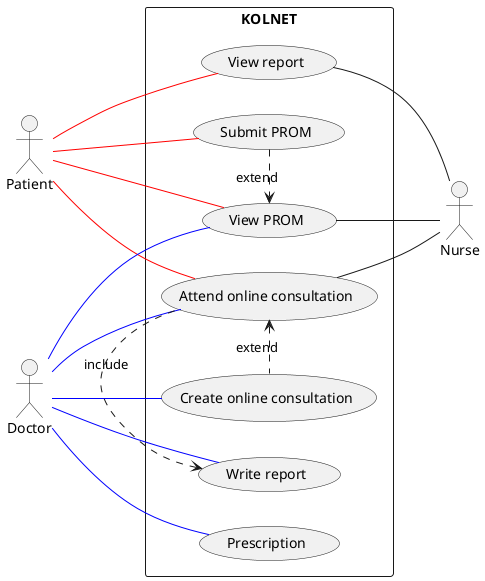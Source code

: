@startuml
left to right direction
:Patient: as pt
:Doctor: as dc
:Nurse: as nr

rectangle KOLNET {
(Prescription) as ps
(Create online consultation) as ca
(Attend online consultation) as aa
(View report) as VR
(Write report) as ER
(Submit PROM) as S.PROM
(View PROM) as V.PROM

pt - S.PROM #line:red
pt -- V.PROM #line:red
pt -- aa #line:red
pt -- VR #line:red
dc -- V.PROM #line:blue
dc -- ps #line:blue
dc -- ER #line:blue
dc -- ca #line:blue
dc -- aa #line:blue
V.PROM -- nr
VR -- nr
aa -- nr
aa <. ca : extend
S.PROM .> V.PROM :extend
ER <. aa :include
}




@enduml
